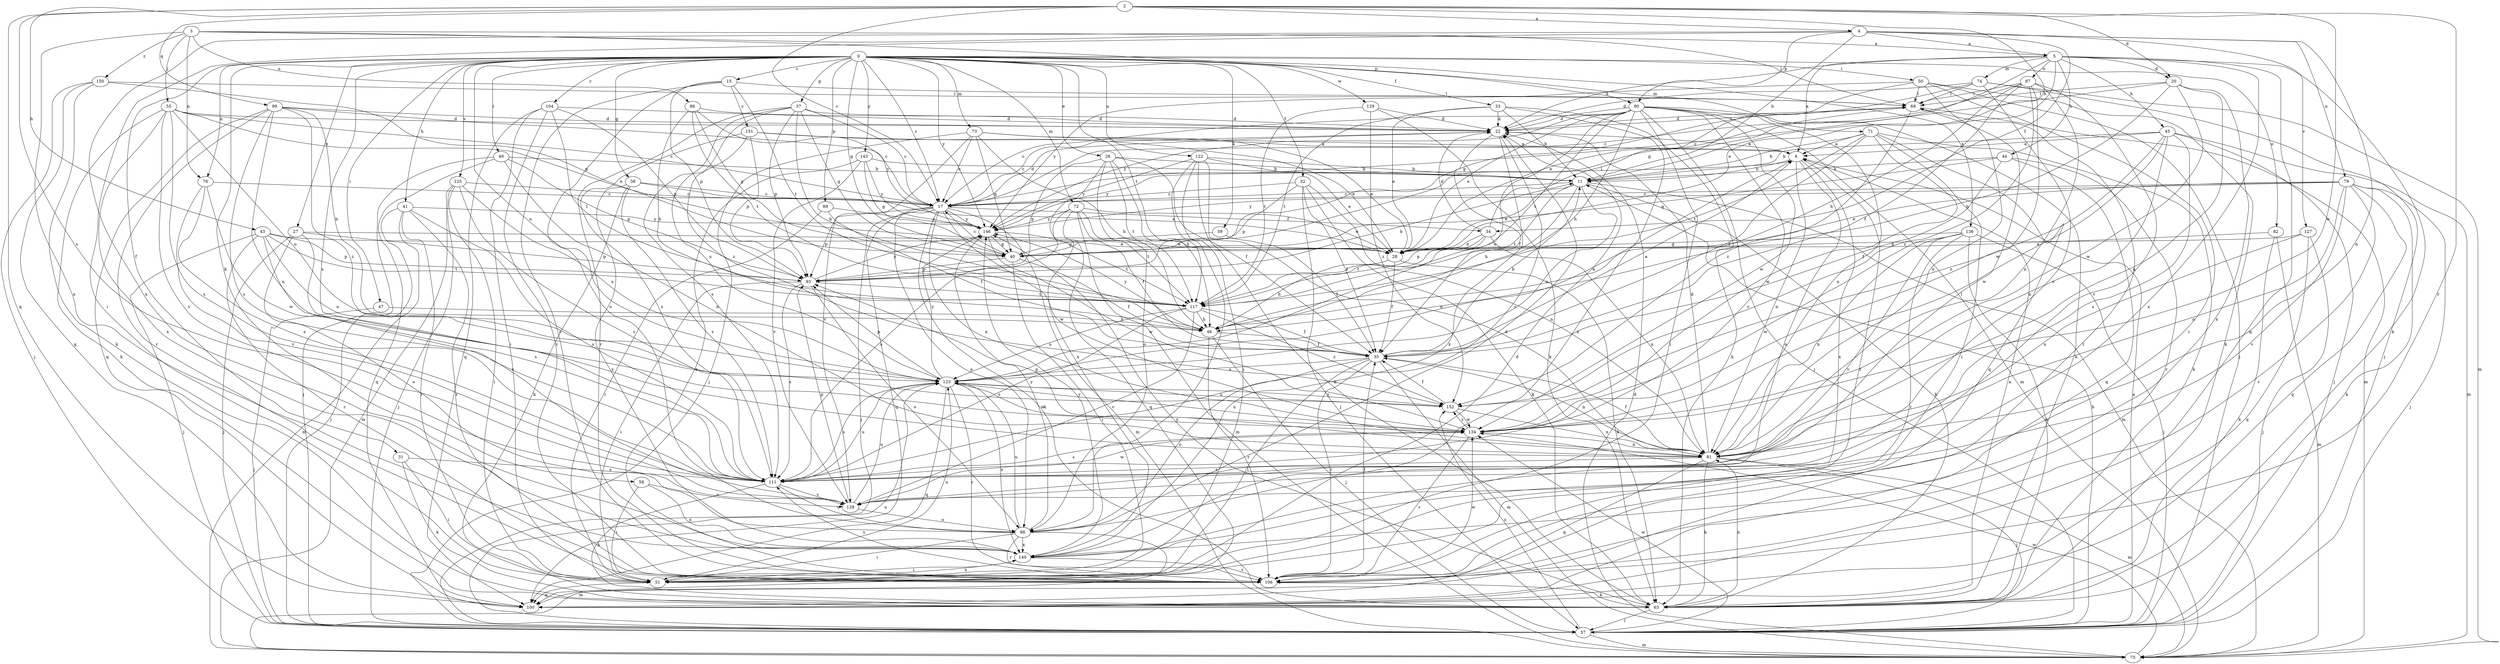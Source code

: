 strict digraph  {
0;
2;
3;
4;
5;
6;
11;
15;
17;
20;
22;
26;
27;
28;
31;
32;
33;
34;
35;
37;
38;
40;
41;
43;
44;
45;
46;
47;
49;
50;
51;
55;
57;
58;
59;
63;
69;
71;
72;
73;
74;
75;
76;
79;
81;
82;
86;
87;
88;
89;
90;
93;
99;
100;
104;
106;
111;
117;
122;
123;
125;
127;
128;
129;
134;
136;
140;
143;
146;
150;
151;
152;
0 -> 15  [label=c];
0 -> 17  [label=c];
0 -> 26  [label=e];
0 -> 27  [label=e];
0 -> 31  [label=f];
0 -> 32  [label=f];
0 -> 33  [label=f];
0 -> 37  [label=g];
0 -> 38  [label=g];
0 -> 40  [label=g];
0 -> 41  [label=h];
0 -> 47  [label=i];
0 -> 49  [label=i];
0 -> 50  [label=i];
0 -> 58  [label=k];
0 -> 59  [label=k];
0 -> 71  [label=m];
0 -> 72  [label=m];
0 -> 73  [label=m];
0 -> 76  [label=n];
0 -> 82  [label=o];
0 -> 89  [label=p];
0 -> 104  [label=r];
0 -> 111  [label=s];
0 -> 117  [label=t];
0 -> 122  [label=u];
0 -> 123  [label=u];
0 -> 125  [label=v];
0 -> 129  [label=w];
0 -> 136  [label=x];
0 -> 143  [label=y];
0 -> 146  [label=y];
2 -> 4  [label=a];
2 -> 11  [label=b];
2 -> 17  [label=c];
2 -> 20  [label=d];
2 -> 43  [label=h];
2 -> 99  [label=q];
2 -> 100  [label=q];
2 -> 106  [label=r];
2 -> 111  [label=s];
2 -> 134  [label=w];
3 -> 5  [label=a];
3 -> 55  [label=j];
3 -> 69  [label=l];
3 -> 76  [label=n];
3 -> 86  [label=o];
3 -> 90  [label=p];
3 -> 140  [label=x];
3 -> 150  [label=z];
4 -> 5  [label=a];
4 -> 11  [label=b];
4 -> 34  [label=f];
4 -> 51  [label=i];
4 -> 79  [label=n];
4 -> 81  [label=n];
4 -> 90  [label=p];
4 -> 127  [label=v];
4 -> 140  [label=x];
5 -> 6  [label=a];
5 -> 20  [label=d];
5 -> 22  [label=d];
5 -> 28  [label=e];
5 -> 40  [label=g];
5 -> 44  [label=h];
5 -> 45  [label=h];
5 -> 63  [label=k];
5 -> 74  [label=m];
5 -> 87  [label=o];
5 -> 100  [label=q];
5 -> 140  [label=x];
6 -> 11  [label=b];
6 -> 81  [label=n];
6 -> 88  [label=o];
6 -> 106  [label=r];
6 -> 140  [label=x];
6 -> 146  [label=y];
11 -> 17  [label=c];
11 -> 28  [label=e];
11 -> 46  [label=h];
11 -> 63  [label=k];
11 -> 75  [label=m];
11 -> 117  [label=t];
11 -> 123  [label=u];
15 -> 69  [label=l];
15 -> 88  [label=o];
15 -> 93  [label=p];
15 -> 106  [label=r];
15 -> 117  [label=t];
15 -> 151  [label=z];
17 -> 22  [label=d];
17 -> 34  [label=f];
17 -> 57  [label=j];
17 -> 63  [label=k];
17 -> 75  [label=m];
17 -> 81  [label=n];
17 -> 88  [label=o];
17 -> 93  [label=p];
17 -> 100  [label=q];
17 -> 134  [label=w];
17 -> 146  [label=y];
20 -> 17  [label=c];
20 -> 46  [label=h];
20 -> 69  [label=l];
20 -> 81  [label=n];
20 -> 134  [label=w];
20 -> 140  [label=x];
22 -> 6  [label=a];
22 -> 17  [label=c];
22 -> 35  [label=f];
22 -> 69  [label=l];
22 -> 111  [label=s];
22 -> 140  [label=x];
26 -> 11  [label=b];
26 -> 35  [label=f];
26 -> 46  [label=h];
26 -> 88  [label=o];
26 -> 93  [label=p];
26 -> 117  [label=t];
26 -> 140  [label=x];
27 -> 28  [label=e];
27 -> 57  [label=j];
27 -> 88  [label=o];
27 -> 93  [label=p];
27 -> 128  [label=v];
28 -> 35  [label=f];
28 -> 46  [label=h];
28 -> 63  [label=k];
31 -> 51  [label=i];
31 -> 63  [label=k];
31 -> 111  [label=s];
32 -> 17  [label=c];
32 -> 35  [label=f];
32 -> 57  [label=j];
32 -> 63  [label=k];
32 -> 81  [label=n];
32 -> 93  [label=p];
33 -> 11  [label=b];
33 -> 22  [label=d];
33 -> 28  [label=e];
33 -> 63  [label=k];
33 -> 117  [label=t];
33 -> 140  [label=x];
34 -> 22  [label=d];
34 -> 28  [label=e];
34 -> 69  [label=l];
34 -> 81  [label=n];
34 -> 93  [label=p];
34 -> 117  [label=t];
35 -> 6  [label=a];
35 -> 11  [label=b];
35 -> 51  [label=i];
35 -> 75  [label=m];
35 -> 81  [label=n];
35 -> 88  [label=o];
35 -> 106  [label=r];
35 -> 123  [label=u];
37 -> 17  [label=c];
37 -> 22  [label=d];
37 -> 40  [label=g];
37 -> 46  [label=h];
37 -> 93  [label=p];
37 -> 106  [label=r];
37 -> 111  [label=s];
37 -> 152  [label=z];
38 -> 17  [label=c];
38 -> 28  [label=e];
38 -> 63  [label=k];
38 -> 111  [label=s];
38 -> 140  [label=x];
40 -> 17  [label=c];
40 -> 35  [label=f];
40 -> 51  [label=i];
40 -> 93  [label=p];
41 -> 51  [label=i];
41 -> 57  [label=j];
41 -> 75  [label=m];
41 -> 106  [label=r];
41 -> 111  [label=s];
41 -> 146  [label=y];
43 -> 28  [label=e];
43 -> 57  [label=j];
43 -> 93  [label=p];
43 -> 106  [label=r];
43 -> 111  [label=s];
43 -> 117  [label=t];
43 -> 123  [label=u];
44 -> 11  [label=b];
44 -> 35  [label=f];
44 -> 40  [label=g];
44 -> 100  [label=q];
44 -> 106  [label=r];
45 -> 6  [label=a];
45 -> 11  [label=b];
45 -> 57  [label=j];
45 -> 75  [label=m];
45 -> 81  [label=n];
45 -> 111  [label=s];
45 -> 134  [label=w];
45 -> 152  [label=z];
46 -> 35  [label=f];
46 -> 57  [label=j];
46 -> 106  [label=r];
46 -> 146  [label=y];
47 -> 46  [label=h];
47 -> 57  [label=j];
49 -> 11  [label=b];
49 -> 57  [label=j];
49 -> 81  [label=n];
49 -> 93  [label=p];
49 -> 100  [label=q];
50 -> 28  [label=e];
50 -> 51  [label=i];
50 -> 57  [label=j];
50 -> 63  [label=k];
50 -> 69  [label=l];
50 -> 81  [label=n];
50 -> 146  [label=y];
51 -> 22  [label=d];
51 -> 100  [label=q];
51 -> 123  [label=u];
51 -> 140  [label=x];
55 -> 17  [label=c];
55 -> 22  [label=d];
55 -> 28  [label=e];
55 -> 63  [label=k];
55 -> 111  [label=s];
55 -> 123  [label=u];
55 -> 128  [label=v];
55 -> 140  [label=x];
57 -> 6  [label=a];
57 -> 11  [label=b];
57 -> 75  [label=m];
57 -> 123  [label=u];
57 -> 134  [label=w];
57 -> 152  [label=z];
58 -> 51  [label=i];
58 -> 128  [label=v];
58 -> 140  [label=x];
59 -> 35  [label=f];
59 -> 40  [label=g];
63 -> 6  [label=a];
63 -> 57  [label=j];
63 -> 81  [label=n];
63 -> 146  [label=y];
69 -> 22  [label=d];
69 -> 75  [label=m];
69 -> 152  [label=z];
71 -> 6  [label=a];
71 -> 11  [label=b];
71 -> 35  [label=f];
71 -> 51  [label=i];
71 -> 63  [label=k];
71 -> 100  [label=q];
71 -> 117  [label=t];
71 -> 134  [label=w];
72 -> 28  [label=e];
72 -> 35  [label=f];
72 -> 75  [label=m];
72 -> 100  [label=q];
72 -> 111  [label=s];
72 -> 117  [label=t];
72 -> 146  [label=y];
73 -> 6  [label=a];
73 -> 17  [label=c];
73 -> 28  [label=e];
73 -> 40  [label=g];
73 -> 46  [label=h];
73 -> 57  [label=j];
73 -> 128  [label=v];
74 -> 22  [label=d];
74 -> 40  [label=g];
74 -> 57  [label=j];
74 -> 69  [label=l];
74 -> 75  [label=m];
74 -> 111  [label=s];
75 -> 22  [label=d];
75 -> 134  [label=w];
76 -> 17  [label=c];
76 -> 111  [label=s];
76 -> 128  [label=v];
76 -> 134  [label=w];
79 -> 17  [label=c];
79 -> 28  [label=e];
79 -> 57  [label=j];
79 -> 63  [label=k];
79 -> 81  [label=n];
79 -> 100  [label=q];
79 -> 106  [label=r];
79 -> 128  [label=v];
79 -> 146  [label=y];
81 -> 22  [label=d];
81 -> 35  [label=f];
81 -> 57  [label=j];
81 -> 63  [label=k];
81 -> 75  [label=m];
81 -> 93  [label=p];
81 -> 100  [label=q];
81 -> 111  [label=s];
82 -> 28  [label=e];
82 -> 63  [label=k];
82 -> 75  [label=m];
86 -> 22  [label=d];
86 -> 40  [label=g];
86 -> 46  [label=h];
86 -> 117  [label=t];
86 -> 146  [label=y];
87 -> 17  [label=c];
87 -> 35  [label=f];
87 -> 46  [label=h];
87 -> 69  [label=l];
87 -> 81  [label=n];
87 -> 128  [label=v];
87 -> 134  [label=w];
87 -> 152  [label=z];
88 -> 22  [label=d];
88 -> 51  [label=i];
88 -> 75  [label=m];
88 -> 106  [label=r];
88 -> 123  [label=u];
88 -> 140  [label=x];
88 -> 146  [label=y];
89 -> 35  [label=f];
89 -> 51  [label=i];
89 -> 146  [label=y];
90 -> 17  [label=c];
90 -> 22  [label=d];
90 -> 28  [label=e];
90 -> 46  [label=h];
90 -> 51  [label=i];
90 -> 57  [label=j];
90 -> 63  [label=k];
90 -> 75  [label=m];
90 -> 81  [label=n];
90 -> 117  [label=t];
90 -> 123  [label=u];
90 -> 128  [label=v];
90 -> 134  [label=w];
90 -> 146  [label=y];
93 -> 11  [label=b];
93 -> 51  [label=i];
93 -> 88  [label=o];
93 -> 111  [label=s];
93 -> 117  [label=t];
93 -> 146  [label=y];
99 -> 17  [label=c];
99 -> 22  [label=d];
99 -> 46  [label=h];
99 -> 81  [label=n];
99 -> 100  [label=q];
99 -> 106  [label=r];
99 -> 111  [label=s];
99 -> 152  [label=z];
104 -> 22  [label=d];
104 -> 51  [label=i];
104 -> 93  [label=p];
104 -> 100  [label=q];
104 -> 106  [label=r];
104 -> 117  [label=t];
106 -> 35  [label=f];
106 -> 63  [label=k];
106 -> 69  [label=l];
106 -> 111  [label=s];
106 -> 134  [label=w];
111 -> 63  [label=k];
111 -> 69  [label=l];
111 -> 88  [label=o];
111 -> 123  [label=u];
111 -> 128  [label=v];
111 -> 134  [label=w];
117 -> 35  [label=f];
117 -> 46  [label=h];
117 -> 111  [label=s];
117 -> 123  [label=u];
117 -> 128  [label=v];
117 -> 152  [label=z];
122 -> 11  [label=b];
122 -> 28  [label=e];
122 -> 51  [label=i];
122 -> 63  [label=k];
122 -> 81  [label=n];
122 -> 88  [label=o];
122 -> 146  [label=y];
123 -> 6  [label=a];
123 -> 93  [label=p];
123 -> 100  [label=q];
123 -> 106  [label=r];
123 -> 111  [label=s];
123 -> 134  [label=w];
123 -> 140  [label=x];
123 -> 146  [label=y];
123 -> 152  [label=z];
125 -> 17  [label=c];
125 -> 51  [label=i];
125 -> 57  [label=j];
125 -> 75  [label=m];
125 -> 111  [label=s];
125 -> 123  [label=u];
127 -> 40  [label=g];
127 -> 57  [label=j];
127 -> 81  [label=n];
127 -> 100  [label=q];
128 -> 88  [label=o];
128 -> 93  [label=p];
128 -> 123  [label=u];
129 -> 22  [label=d];
129 -> 63  [label=k];
129 -> 117  [label=t];
129 -> 152  [label=z];
134 -> 81  [label=n];
134 -> 106  [label=r];
134 -> 111  [label=s];
134 -> 123  [label=u];
134 -> 152  [label=z];
136 -> 40  [label=g];
136 -> 57  [label=j];
136 -> 63  [label=k];
136 -> 81  [label=n];
136 -> 106  [label=r];
136 -> 128  [label=v];
136 -> 134  [label=w];
140 -> 51  [label=i];
140 -> 106  [label=r];
140 -> 146  [label=y];
143 -> 11  [label=b];
143 -> 40  [label=g];
143 -> 106  [label=r];
143 -> 128  [label=v];
143 -> 146  [label=y];
146 -> 40  [label=g];
146 -> 117  [label=t];
146 -> 134  [label=w];
150 -> 40  [label=g];
150 -> 57  [label=j];
150 -> 63  [label=k];
150 -> 69  [label=l];
150 -> 100  [label=q];
151 -> 6  [label=a];
151 -> 28  [label=e];
151 -> 93  [label=p];
151 -> 111  [label=s];
151 -> 123  [label=u];
152 -> 35  [label=f];
152 -> 81  [label=n];
152 -> 123  [label=u];
152 -> 134  [label=w];
}
